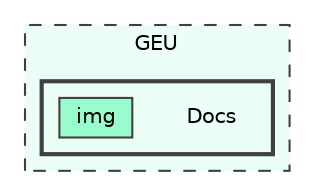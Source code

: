 digraph "C:/GEU/Docs"
{
 // LATEX_PDF_SIZE
  bgcolor="transparent";
  edge [fontname=Helvetica,fontsize=10,labelfontname=Helvetica,labelfontsize=10];
  node [fontname=Helvetica,fontsize=10,shape=box,height=0.2,width=0.4];
  compound=true
  subgraph clusterdir_a85d0d78e2eb84ff9365cb4c4d12fb89 {
    graph [ bgcolor="#ebfef5", pencolor="grey25", label="GEU", fontname=Helvetica,fontsize=10 style="filled,dashed", URL="dir_a85d0d78e2eb84ff9365cb4c4d12fb89.html",tooltip=""]
  subgraph clusterdir_5b88cd4a4f64d4fef1ae5a994cb8c38a {
    graph [ bgcolor="#ebfef5", pencolor="grey25", label="", fontname=Helvetica,fontsize=10 style="filled,bold", URL="dir_5b88cd4a4f64d4fef1ae5a994cb8c38a.html",tooltip=""]
    dir_5b88cd4a4f64d4fef1ae5a994cb8c38a [shape=plaintext, label="Docs"];
  dir_e2895a3046694faaf95c8d024dbdb059 [label="img", fillcolor="#98fdce", color="grey25", style="filled", URL="dir_e2895a3046694faaf95c8d024dbdb059.html",tooltip=""];
  }
  }
}
